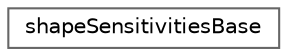 digraph "Graphical Class Hierarchy"
{
 // LATEX_PDF_SIZE
  bgcolor="transparent";
  edge [fontname=Helvetica,fontsize=10,labelfontname=Helvetica,labelfontsize=10];
  node [fontname=Helvetica,fontsize=10,shape=box,height=0.2,width=0.4];
  rankdir="LR";
  Node0 [id="Node000000",label="shapeSensitivitiesBase",height=0.2,width=0.4,color="grey40", fillcolor="white", style="filled",URL="$classFoam_1_1shapeSensitivitiesBase.html",tooltip=" "];
}
